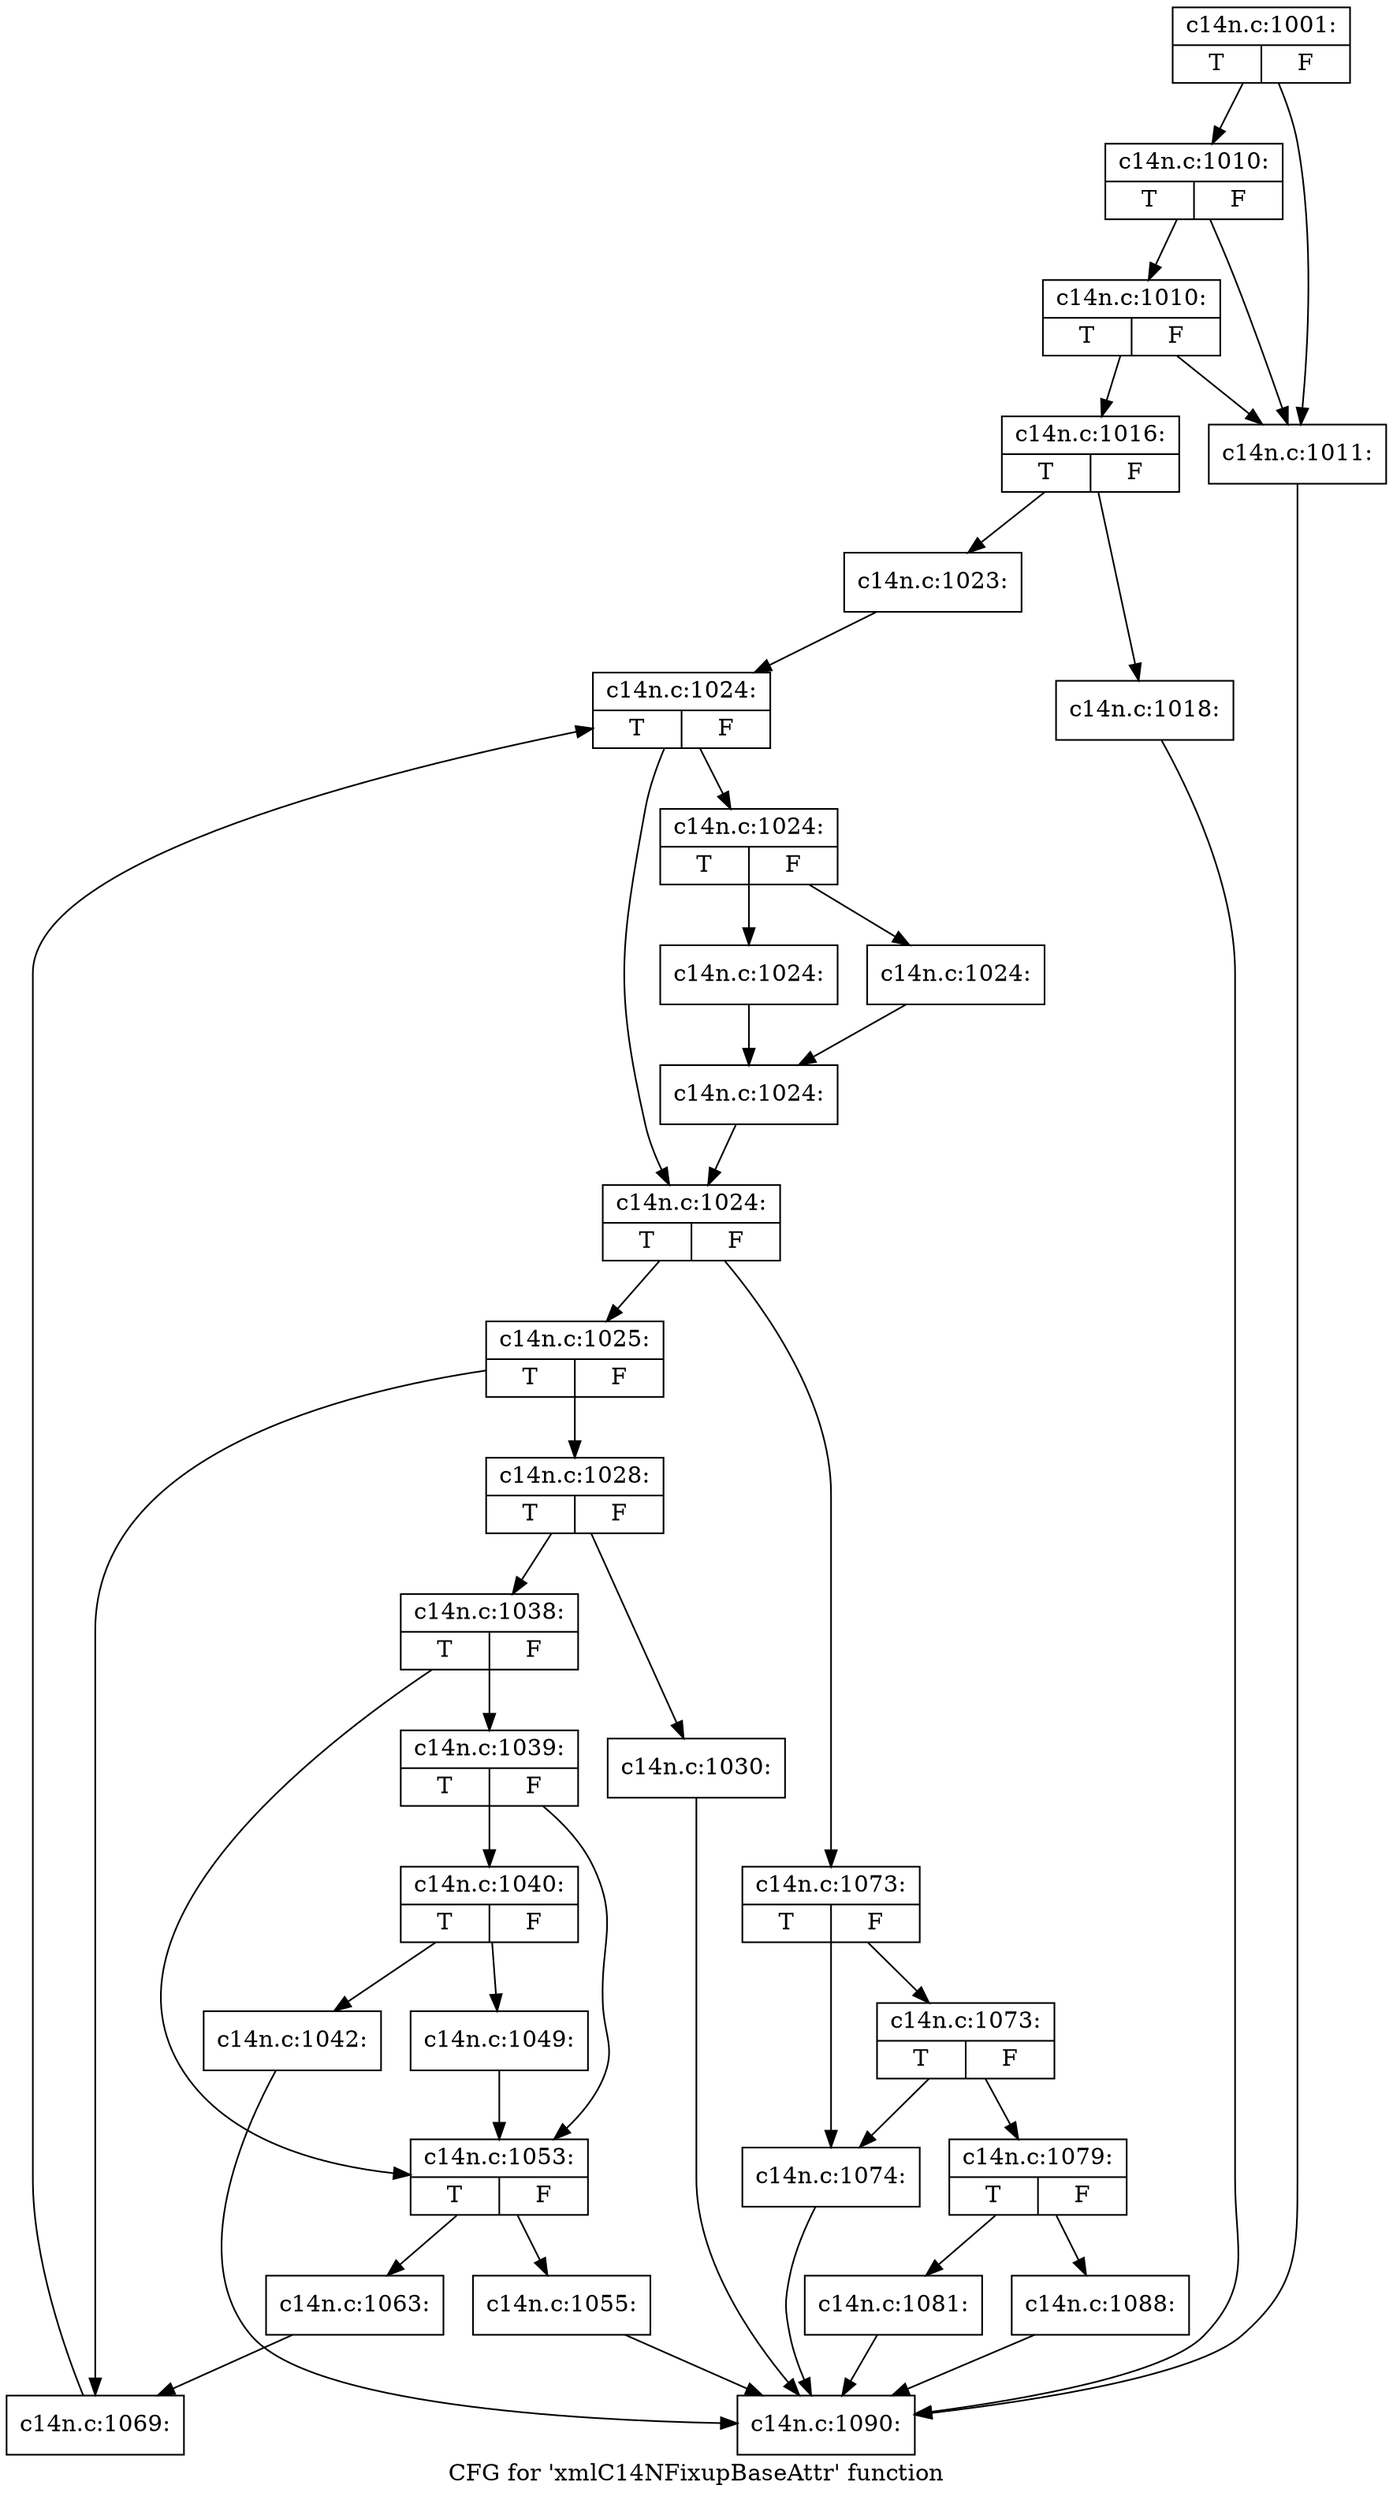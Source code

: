digraph "CFG for 'xmlC14NFixupBaseAttr' function" {
	label="CFG for 'xmlC14NFixupBaseAttr' function";

	Node0x4b53580 [shape=record,label="{c14n.c:1001:|{<s0>T|<s1>F}}"];
	Node0x4b53580 -> Node0x4b59770;
	Node0x4b53580 -> Node0x4b59890;
	Node0x4b59890 [shape=record,label="{c14n.c:1010:|{<s0>T|<s1>F}}"];
	Node0x4b59890 -> Node0x4b59770;
	Node0x4b59890 -> Node0x4b59810;
	Node0x4b59810 [shape=record,label="{c14n.c:1010:|{<s0>T|<s1>F}}"];
	Node0x4b59810 -> Node0x4b59770;
	Node0x4b59810 -> Node0x4b597c0;
	Node0x4b59770 [shape=record,label="{c14n.c:1011:}"];
	Node0x4b59770 -> Node0x4b53a20;
	Node0x4b597c0 [shape=record,label="{c14n.c:1016:|{<s0>T|<s1>F}}"];
	Node0x4b597c0 -> Node0x4b5ae70;
	Node0x4b597c0 -> Node0x4b5b1a0;
	Node0x4b5ae70 [shape=record,label="{c14n.c:1018:}"];
	Node0x4b5ae70 -> Node0x4b53a20;
	Node0x4b5b1a0 [shape=record,label="{c14n.c:1023:}"];
	Node0x4b5b1a0 -> Node0x4b5bd20;
	Node0x4b5bd20 [shape=record,label="{c14n.c:1024:|{<s0>T|<s1>F}}"];
	Node0x4b5bd20 -> Node0x4b5bfd0;
	Node0x4b5bd20 -> Node0x4b5bf80;
	Node0x4b5bfd0 [shape=record,label="{c14n.c:1024:|{<s0>T|<s1>F}}"];
	Node0x4b5bfd0 -> Node0x4b5c2e0;
	Node0x4b5bfd0 -> Node0x4b5c330;
	Node0x4b5c2e0 [shape=record,label="{c14n.c:1024:}"];
	Node0x4b5c2e0 -> Node0x4b5c380;
	Node0x4b5c330 [shape=record,label="{c14n.c:1024:}"];
	Node0x4b5c330 -> Node0x4b5c380;
	Node0x4b5c380 [shape=record,label="{c14n.c:1024:}"];
	Node0x4b5c380 -> Node0x4b5bf80;
	Node0x4b5bf80 [shape=record,label="{c14n.c:1024:|{<s0>T|<s1>F}}"];
	Node0x4b5bf80 -> Node0x4b5ce60;
	Node0x4b5bf80 -> Node0x4b5bf00;
	Node0x4b5ce60 [shape=record,label="{c14n.c:1025:|{<s0>T|<s1>F}}"];
	Node0x4b5ce60 -> Node0x4b5d230;
	Node0x4b5ce60 -> Node0x4b5d280;
	Node0x4b5d230 [shape=record,label="{c14n.c:1028:|{<s0>T|<s1>F}}"];
	Node0x4b5d230 -> Node0x4b5dae0;
	Node0x4b5d230 -> Node0x4b5db30;
	Node0x4b5dae0 [shape=record,label="{c14n.c:1030:}"];
	Node0x4b5dae0 -> Node0x4b53a20;
	Node0x4b5db30 [shape=record,label="{c14n.c:1038:|{<s0>T|<s1>F}}"];
	Node0x4b5db30 -> Node0x4b5e550;
	Node0x4b5db30 -> Node0x4b5e500;
	Node0x4b5e550 [shape=record,label="{c14n.c:1039:|{<s0>T|<s1>F}}"];
	Node0x4b5e550 -> Node0x4b5e4b0;
	Node0x4b5e550 -> Node0x4b5e500;
	Node0x4b5e4b0 [shape=record,label="{c14n.c:1040:|{<s0>T|<s1>F}}"];
	Node0x4b5e4b0 -> Node0x4b5f3f0;
	Node0x4b5e4b0 -> Node0x4b5f720;
	Node0x4b5f3f0 [shape=record,label="{c14n.c:1042:}"];
	Node0x4b5f3f0 -> Node0x4b53a20;
	Node0x4b5f720 [shape=record,label="{c14n.c:1049:}"];
	Node0x4b5f720 -> Node0x4b5e500;
	Node0x4b5e500 [shape=record,label="{c14n.c:1053:|{<s0>T|<s1>F}}"];
	Node0x4b5e500 -> Node0x4b60720;
	Node0x4b5e500 -> Node0x4b60a10;
	Node0x4b60720 [shape=record,label="{c14n.c:1055:}"];
	Node0x4b60720 -> Node0x4b53a20;
	Node0x4b60a10 [shape=record,label="{c14n.c:1063:}"];
	Node0x4b60a10 -> Node0x4b5d280;
	Node0x4b5d280 [shape=record,label="{c14n.c:1069:}"];
	Node0x4b5d280 -> Node0x4b5bd20;
	Node0x4b5bf00 [shape=record,label="{c14n.c:1073:|{<s0>T|<s1>F}}"];
	Node0x4b5bf00 -> Node0x4b61ba0;
	Node0x4b5bf00 -> Node0x4b61c40;
	Node0x4b61c40 [shape=record,label="{c14n.c:1073:|{<s0>T|<s1>F}}"];
	Node0x4b61c40 -> Node0x4b61ba0;
	Node0x4b61c40 -> Node0x4b61bf0;
	Node0x4b61ba0 [shape=record,label="{c14n.c:1074:}"];
	Node0x4b61ba0 -> Node0x4b53a20;
	Node0x4b61bf0 [shape=record,label="{c14n.c:1079:|{<s0>T|<s1>F}}"];
	Node0x4b61bf0 -> Node0x4b62a60;
	Node0x4b61bf0 -> Node0x4b62d90;
	Node0x4b62a60 [shape=record,label="{c14n.c:1081:}"];
	Node0x4b62a60 -> Node0x4b53a20;
	Node0x4b62d90 [shape=record,label="{c14n.c:1088:}"];
	Node0x4b62d90 -> Node0x4b53a20;
	Node0x4b53a20 [shape=record,label="{c14n.c:1090:}"];
}

